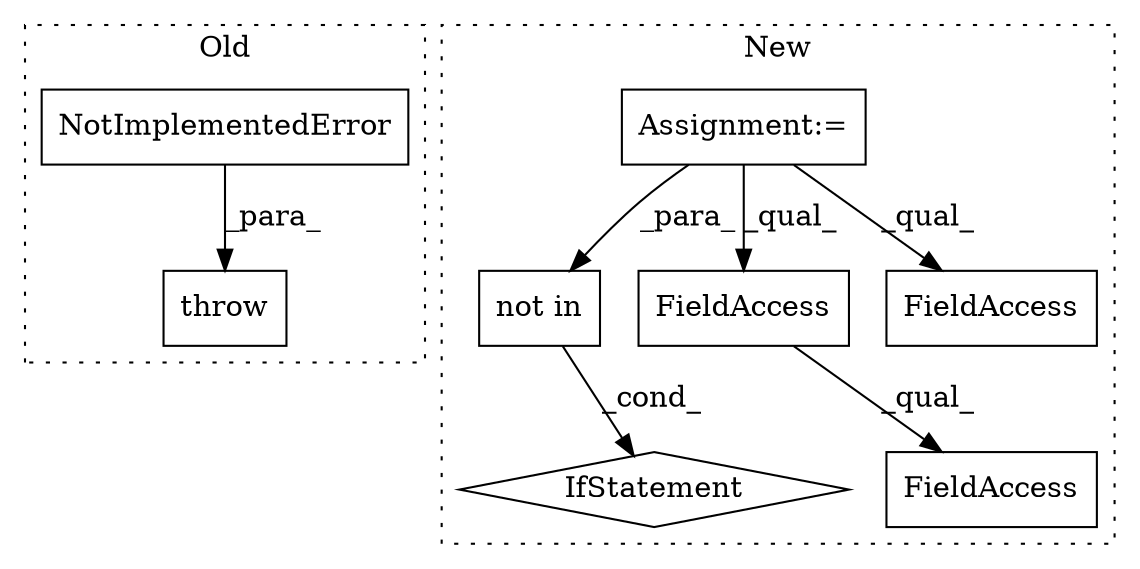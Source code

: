 digraph G {
subgraph cluster0 {
1 [label="NotImplementedError" a="32" s="2221,2299" l="20,1" shape="box"];
3 [label="throw" a="53" s="2215" l="6" shape="box"];
label = "Old";
style="dotted";
}
subgraph cluster1 {
2 [label="not in" a="108" s="2533" l="20" shape="box"];
4 [label="IfStatement" a="25" s="2525,2553" l="8,2" shape="diamond"];
5 [label="Assignment:=" a="7" s="2330" l="7" shape="box"];
6 [label="FieldAccess" a="22" s="2490" l="7" shape="box"];
7 [label="FieldAccess" a="22" s="2920" l="14" shape="box"];
8 [label="FieldAccess" a="22" s="2490" l="12" shape="box"];
label = "New";
style="dotted";
}
1 -> 3 [label="_para_"];
2 -> 4 [label="_cond_"];
5 -> 7 [label="_qual_"];
5 -> 2 [label="_para_"];
5 -> 6 [label="_qual_"];
6 -> 8 [label="_qual_"];
}